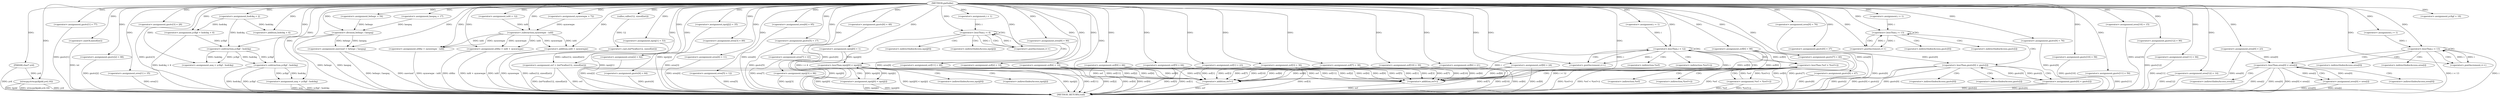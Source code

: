 digraph gwfuzbe {  
"6179659264693029819" [label = "(METHOD,gwfuzbe)" ]
"6179659264693030214" [label = "(METHOD_RETURN,void)" ]
"6179659264693029820" [label = "(PARAM,char* yrd)" ]
"6179659264693029825" [label = "(<operator>.assignment,ycllgf = 18)" ]
"6179659264693029829" [label = "(<operator>.assignment,iqutj[0] = 1)" ]
"6179659264693029834" [label = "(<operator>.assignment,gxotv[0] = 37)" ]
"6179659264693029842" [label = "(<operator>.assignment,lwhegv = 54)" ]
"6179659264693029845" [label = "(<operator>.assignment,gxotv[1] = 77)" ]
"6179659264693029851" [label = "(<operator>.assignment,laeqnq = 17)" ]
"6179659264693029854" [label = "(<operator>.assignment,ovf = (int*)calloc(12, sizeof(int)))" ]
"6179659264693029856" [label = "(<operator>.cast,(int*)calloc(12, sizeof(int)))" ]
"6179659264693029858" [label = "(calloc,calloc(12, sizeof(int)))" ]
"6179659264693029860" [label = "(<operator>.sizeOf,sizeof(int))" ]
"6179659264693029863" [label = "(strncpy,strncpy(kjxkl,yrd,16))" ]
"6179659264693029868" [label = "(<operator>.assignment,oymwwgw = 72)" ]
"6179659264693029871" [label = "(<operator>.assignment,gxotv[2] = 88)" ]
"6179659264693029877" [label = "(<operator>.assignment,hodckq = 2)" ]
"6179659264693029880" [label = "(<operator>.assignment,ovf[0] = 98)" ]
"6179659264693029885" [label = "(<operator>.assignment,eres[0] = 23)" ]
"6179659264693029890" [label = "(<operator>.assignment,eres[1] = 35)" ]
"6179659264693029896" [label = "(<operator>.assignment,gxotv[3] = 28)" ]
"6179659264693029902" [label = "(<operator>.assignment,iufd = 12)" ]
"6179659264693029905" [label = "(<operator>.assignment,ycllgf = hodckq + 6)" ]
"6179659264693029907" [label = "(<operator>.addition,hodckq + 6)" ]
"6179659264693029910" [label = "(<operator>.assignment,sneviunf = lwhegv / laeqnq)" ]
"6179659264693029912" [label = "(<operator>.division,lwhegv / laeqnq)" ]
"6179659264693029916" [label = "(<operator>.assignment,auq = ycllgf - hodckq)" ]
"6179659264693029918" [label = "(<operator>.subtraction,ycllgf - hodckq)" ]
"6179659264693029921" [label = "(<operator>.assignment,ovf[1] = 23)" ]
"6179659264693029926" [label = "(<operator>.assignment,xfdhz = oymwwgw - iufd)" ]
"6179659264693029928" [label = "(<operator>.subtraction,oymwwgw - iufd)" ]
"6179659264693029931" [label = "(<operator>.assignment,xfdhz = iufd + oymwwgw)" ]
"6179659264693029933" [label = "(<operator>.addition,iufd + oymwwgw)" ]
"6179659264693029936" [label = "(<operator>.assignment,iqutj[1] = 53)" ]
"6179659264693029941" [label = "(<operator>.assignment,eres[2] = 62)" ]
"6179659264693029946" [label = "(<operator>.assignment,auq = ycllgf - hodckq)" ]
"6179659264693029948" [label = "(<operator>.subtraction,ycllgf - hodckq)" ]
"6179659264693029951" [label = "(<operator>.assignment,gxotv[4] = 64)" ]
"6179659264693029956" [label = "(<operator>.assignment,iqutj[2] = 35)" ]
"6179659264693029961" [label = "(<operator>.assignment,ovf[2] = 14)" ]
"6179659264693029966" [label = "(<operator>.assignment,eres[3] = 89)" ]
"6179659264693029971" [label = "(<operator>.assignment,eres[4] = 11)" ]
"6179659264693029976" [label = "(<operator>.assignment,ovf[3] = 36)" ]
"6179659264693029981" [label = "(<operator>.assignment,eres[5] = 12)" ]
"6179659264693029986" [label = "(<operator>.assignment,eres[6] = 95)" ]
"6179659264693029991" [label = "(<operator>.assignment,ovf[4] = 14)" ]
"6179659264693029996" [label = "(<operator>.assignment,ovf[5] = 64)" ]
"6179659264693030001" [label = "(<operator>.assignment,gxotv[5] = 17)" ]
"6179659264693030006" [label = "(<operator>.assignment,eres[7] = 43)" ]
"6179659264693030011" [label = "(<operator>.assignment,iqutj[3] = 96)" ]
"6179659264693030018" [label = "(<operator>.assignment,i = 1)" ]
"6179659264693030021" [label = "(<operator>.lessThan,i < 4)" ]
"6179659264693030024" [label = "(<operator>.postIncrement,i++)" ]
"6179659264693030028" [label = "(<operator>.lessThan,iqutj[0] < iqutj[i])" ]
"6179659264693030036" [label = "(<operator>.assignment,iqutj[0] = iqutj[i])" ]
"6179659264693030043" [label = "(<operator>.assignment,gxotv[6] = 48)" ]
"6179659264693030048" [label = "(<operator>.assignment,eres[8] = 90)" ]
"6179659264693030053" [label = "(<operator>.assignment,ovf[6] = 21)" ]
"6179659264693030058" [label = "(<operator>.assignment,ovf[7] = 38)" ]
"6179659264693030063" [label = "(<operator>.assignment,gxotv[7] = 40)" ]
"6179659264693030068" [label = "(<operator>.assignment,gxotv[8] = 47)" ]
"6179659264693030073" [label = "(<operator>.assignment,ovf[8] = 24)" ]
"6179659264693030078" [label = "(<operator>.assignment,ovf[9] = 66)" ]
"6179659264693030083" [label = "(<operator>.assignment,ovf[10] = 30)" ]
"6179659264693030088" [label = "(<operator>.assignment,ovf[11] = 48)" ]
"6179659264693030095" [label = "(<operator>.assignment,i = 1)" ]
"6179659264693030098" [label = "(<operator>.lessThan,i < 12)" ]
"6179659264693030101" [label = "(<operator>.postIncrement,i++)" ]
"6179659264693030105" [label = "(<operator>.lessThan,*ovf < *(ovf+i))" ]
"6179659264693030109" [label = "(<operator>.addition,ovf+i)" ]
"6179659264693030113" [label = "(<operator>.assignment,*ovf = *(ovf+i))" ]
"6179659264693030117" [label = "(<operator>.addition,ovf+i)" ]
"6179659264693030120" [label = "(<operator>.assignment,eres[9] = 76)" ]
"6179659264693030125" [label = "(<operator>.assignment,gxotv[9] = 76)" ]
"6179659264693030130" [label = "(<operator>.assignment,gxotv[10] = 58)" ]
"6179659264693030135" [label = "(<operator>.assignment,gxotv[11] = 50)" ]
"6179659264693030140" [label = "(<operator>.assignment,eres[10] = 15)" ]
"6179659264693030145" [label = "(<operator>.assignment,gxotv[12] = 90)" ]
"6179659264693030152" [label = "(<operator>.assignment,i = 1)" ]
"6179659264693030155" [label = "(<operator>.lessThan,i < 13)" ]
"6179659264693030158" [label = "(<operator>.postIncrement,i++)" ]
"6179659264693030162" [label = "(<operator>.lessThan,gxotv[0] < gxotv[i])" ]
"6179659264693030170" [label = "(<operator>.assignment,gxotv[0] = gxotv[i])" ]
"6179659264693030177" [label = "(<operator>.assignment,eres[11] = 94)" ]
"6179659264693030182" [label = "(<operator>.assignment,eres[12] = 14)" ]
"6179659264693030189" [label = "(<operator>.assignment,i = 1)" ]
"6179659264693030192" [label = "(<operator>.lessThan,i < 13)" ]
"6179659264693030195" [label = "(<operator>.postIncrement,i++)" ]
"6179659264693030199" [label = "(<operator>.lessThan,eres[0] < eres[i])" ]
"6179659264693030207" [label = "(<operator>.assignment,eres[0] = eres[i])" ]
"6179659264693030029" [label = "(<operator>.indirectIndexAccess,iqutj[0])" ]
"6179659264693030032" [label = "(<operator>.indirectIndexAccess,iqutj[i])" ]
"6179659264693030037" [label = "(<operator>.indirectIndexAccess,iqutj[0])" ]
"6179659264693030040" [label = "(<operator>.indirectIndexAccess,iqutj[i])" ]
"6179659264693030106" [label = "(<operator>.indirection,*ovf)" ]
"6179659264693030108" [label = "(<operator>.indirection,*(ovf+i))" ]
"6179659264693030114" [label = "(<operator>.indirection,*ovf)" ]
"6179659264693030116" [label = "(<operator>.indirection,*(ovf+i))" ]
"6179659264693030163" [label = "(<operator>.indirectIndexAccess,gxotv[0])" ]
"6179659264693030166" [label = "(<operator>.indirectIndexAccess,gxotv[i])" ]
"6179659264693030171" [label = "(<operator>.indirectIndexAccess,gxotv[0])" ]
"6179659264693030174" [label = "(<operator>.indirectIndexAccess,gxotv[i])" ]
"6179659264693030200" [label = "(<operator>.indirectIndexAccess,eres[0])" ]
"6179659264693030203" [label = "(<operator>.indirectIndexAccess,eres[i])" ]
"6179659264693030208" [label = "(<operator>.indirectIndexAccess,eres[0])" ]
"6179659264693030211" [label = "(<operator>.indirectIndexAccess,eres[i])" ]
  "6179659264693029946" -> "6179659264693030214"  [ label = "DDG: ycllgf - hodckq"] 
  "6179659264693029926" -> "6179659264693030214"  [ label = "DDG: oymwwgw - iufd"] 
  "6179659264693029996" -> "6179659264693030214"  [ label = "DDG: ovf[5]"] 
  "6179659264693029951" -> "6179659264693030214"  [ label = "DDG: gxotv[4]"] 
  "6179659264693030105" -> "6179659264693030214"  [ label = "DDG: *(ovf+i)"] 
  "6179659264693030036" -> "6179659264693030214"  [ label = "DDG: iqutj[0]"] 
  "6179659264693029890" -> "6179659264693030214"  [ label = "DDG: eres[1]"] 
  "6179659264693030162" -> "6179659264693030214"  [ label = "DDG: gxotv[i]"] 
  "6179659264693030145" -> "6179659264693030214"  [ label = "DDG: gxotv[12]"] 
  "6179659264693029845" -> "6179659264693030214"  [ label = "DDG: gxotv[1]"] 
  "6179659264693029948" -> "6179659264693030214"  [ label = "DDG: ycllgf"] 
  "6179659264693029971" -> "6179659264693030214"  [ label = "DDG: eres[4]"] 
  "6179659264693030105" -> "6179659264693030214"  [ label = "DDG: *ovf < *(ovf+i)"] 
  "6179659264693029966" -> "6179659264693030214"  [ label = "DDG: eres[3]"] 
  "6179659264693029933" -> "6179659264693030214"  [ label = "DDG: oymwwgw"] 
  "6179659264693030117" -> "6179659264693030214"  [ label = "DDG: ovf"] 
  "6179659264693030207" -> "6179659264693030214"  [ label = "DDG: eres[i]"] 
  "6179659264693030063" -> "6179659264693030214"  [ label = "DDG: gxotv[7]"] 
  "6179659264693030192" -> "6179659264693030214"  [ label = "DDG: i < 13"] 
  "6179659264693030182" -> "6179659264693030214"  [ label = "DDG: eres[12]"] 
  "6179659264693029910" -> "6179659264693030214"  [ label = "DDG: lwhegv / laeqnq"] 
  "6179659264693029854" -> "6179659264693030214"  [ label = "DDG: (int*)calloc(12, sizeof(int))"] 
  "6179659264693029863" -> "6179659264693030214"  [ label = "DDG: yrd"] 
  "6179659264693029856" -> "6179659264693030214"  [ label = "DDG: calloc(12, sizeof(int))"] 
  "6179659264693030001" -> "6179659264693030214"  [ label = "DDG: gxotv[5]"] 
  "6179659264693030170" -> "6179659264693030214"  [ label = "DDG: gxotv[i]"] 
  "6179659264693029941" -> "6179659264693030214"  [ label = "DDG: eres[2]"] 
  "6179659264693029863" -> "6179659264693030214"  [ label = "DDG: kjxkl"] 
  "6179659264693029912" -> "6179659264693030214"  [ label = "DDG: laeqnq"] 
  "6179659264693029829" -> "6179659264693030214"  [ label = "DDG: iqutj[0]"] 
  "6179659264693030177" -> "6179659264693030214"  [ label = "DDG: eres[11]"] 
  "6179659264693029976" -> "6179659264693030214"  [ label = "DDG: ovf[3]"] 
  "6179659264693029933" -> "6179659264693030214"  [ label = "DDG: iufd"] 
  "6179659264693030006" -> "6179659264693030214"  [ label = "DDG: eres[7]"] 
  "6179659264693030207" -> "6179659264693030214"  [ label = "DDG: eres[0]"] 
  "6179659264693030028" -> "6179659264693030214"  [ label = "DDG: iqutj[0] < iqutj[i]"] 
  "6179659264693030162" -> "6179659264693030214"  [ label = "DDG: gxotv[0] < gxotv[i]"] 
  "6179659264693029854" -> "6179659264693030214"  [ label = "DDG: ovf"] 
  "6179659264693029820" -> "6179659264693030214"  [ label = "DDG: yrd"] 
  "6179659264693030028" -> "6179659264693030214"  [ label = "DDG: iqutj[i]"] 
  "6179659264693030140" -> "6179659264693030214"  [ label = "DDG: eres[10]"] 
  "6179659264693030058" -> "6179659264693030214"  [ label = "DDG: ovf[7]"] 
  "6179659264693030135" -> "6179659264693030214"  [ label = "DDG: gxotv[11]"] 
  "6179659264693029896" -> "6179659264693030214"  [ label = "DDG: gxotv[3]"] 
  "6179659264693030199" -> "6179659264693030214"  [ label = "DDG: eres[i]"] 
  "6179659264693030113" -> "6179659264693030214"  [ label = "DDG: *(ovf+i)"] 
  "6179659264693030011" -> "6179659264693030214"  [ label = "DDG: iqutj[3]"] 
  "6179659264693029931" -> "6179659264693030214"  [ label = "DDG: xfdhz"] 
  "6179659264693030036" -> "6179659264693030214"  [ label = "DDG: iqutj[i]"] 
  "6179659264693030199" -> "6179659264693030214"  [ label = "DDG: eres[0]"] 
  "6179659264693029871" -> "6179659264693030214"  [ label = "DDG: gxotv[2]"] 
  "6179659264693030083" -> "6179659264693030214"  [ label = "DDG: ovf[10]"] 
  "6179659264693029860" -> "6179659264693030214"  [ label = "DDG: int"] 
  "6179659264693029956" -> "6179659264693030214"  [ label = "DDG: iqutj[2]"] 
  "6179659264693029961" -> "6179659264693030214"  [ label = "DDG: ovf[2]"] 
  "6179659264693030125" -> "6179659264693030214"  [ label = "DDG: gxotv[9]"] 
  "6179659264693030053" -> "6179659264693030214"  [ label = "DDG: ovf[6]"] 
  "6179659264693030073" -> "6179659264693030214"  [ label = "DDG: ovf[8]"] 
  "6179659264693029991" -> "6179659264693030214"  [ label = "DDG: ovf[4]"] 
  "6179659264693030199" -> "6179659264693030214"  [ label = "DDG: eres[0] < eres[i]"] 
  "6179659264693029936" -> "6179659264693030214"  [ label = "DDG: iqutj[1]"] 
  "6179659264693030028" -> "6179659264693030214"  [ label = "DDG: iqutj[0]"] 
  "6179659264693030048" -> "6179659264693030214"  [ label = "DDG: eres[8]"] 
  "6179659264693029885" -> "6179659264693030214"  [ label = "DDG: eres[0]"] 
  "6179659264693030109" -> "6179659264693030214"  [ label = "DDG: ovf"] 
  "6179659264693029834" -> "6179659264693030214"  [ label = "DDG: gxotv[0]"] 
  "6179659264693029981" -> "6179659264693030214"  [ label = "DDG: eres[5]"] 
  "6179659264693030170" -> "6179659264693030214"  [ label = "DDG: gxotv[0]"] 
  "6179659264693030162" -> "6179659264693030214"  [ label = "DDG: gxotv[0]"] 
  "6179659264693030113" -> "6179659264693030214"  [ label = "DDG: *ovf"] 
  "6179659264693030078" -> "6179659264693030214"  [ label = "DDG: ovf[9]"] 
  "6179659264693030120" -> "6179659264693030214"  [ label = "DDG: eres[9]"] 
  "6179659264693029863" -> "6179659264693030214"  [ label = "DDG: strncpy(kjxkl,yrd,16)"] 
  "6179659264693030021" -> "6179659264693030214"  [ label = "DDG: i < 4"] 
  "6179659264693029905" -> "6179659264693030214"  [ label = "DDG: hodckq + 6"] 
  "6179659264693030068" -> "6179659264693030214"  [ label = "DDG: gxotv[8]"] 
  "6179659264693029880" -> "6179659264693030214"  [ label = "DDG: ovf[0]"] 
  "6179659264693030130" -> "6179659264693030214"  [ label = "DDG: gxotv[10]"] 
  "6179659264693029912" -> "6179659264693030214"  [ label = "DDG: lwhegv"] 
  "6179659264693029921" -> "6179659264693030214"  [ label = "DDG: ovf[1]"] 
  "6179659264693030192" -> "6179659264693030214"  [ label = "DDG: i"] 
  "6179659264693030105" -> "6179659264693030214"  [ label = "DDG: *ovf"] 
  "6179659264693029931" -> "6179659264693030214"  [ label = "DDG: iufd + oymwwgw"] 
  "6179659264693030043" -> "6179659264693030214"  [ label = "DDG: gxotv[6]"] 
  "6179659264693029910" -> "6179659264693030214"  [ label = "DDG: sneviunf"] 
  "6179659264693030088" -> "6179659264693030214"  [ label = "DDG: ovf[11]"] 
  "6179659264693029946" -> "6179659264693030214"  [ label = "DDG: auq"] 
  "6179659264693029986" -> "6179659264693030214"  [ label = "DDG: eres[6]"] 
  "6179659264693030098" -> "6179659264693030214"  [ label = "DDG: i < 12"] 
  "6179659264693029948" -> "6179659264693030214"  [ label = "DDG: hodckq"] 
  "6179659264693029819" -> "6179659264693029820"  [ label = "DDG: "] 
  "6179659264693029819" -> "6179659264693029825"  [ label = "DDG: "] 
  "6179659264693029819" -> "6179659264693029829"  [ label = "DDG: "] 
  "6179659264693029819" -> "6179659264693029834"  [ label = "DDG: "] 
  "6179659264693029819" -> "6179659264693029842"  [ label = "DDG: "] 
  "6179659264693029819" -> "6179659264693029845"  [ label = "DDG: "] 
  "6179659264693029819" -> "6179659264693029851"  [ label = "DDG: "] 
  "6179659264693029856" -> "6179659264693029854"  [ label = "DDG: calloc(12, sizeof(int))"] 
  "6179659264693029819" -> "6179659264693029854"  [ label = "DDG: "] 
  "6179659264693029858" -> "6179659264693029856"  [ label = "DDG: 12"] 
  "6179659264693029819" -> "6179659264693029858"  [ label = "DDG: "] 
  "6179659264693029819" -> "6179659264693029860"  [ label = "DDG: "] 
  "6179659264693029819" -> "6179659264693029863"  [ label = "DDG: "] 
  "6179659264693029820" -> "6179659264693029863"  [ label = "DDG: yrd"] 
  "6179659264693029819" -> "6179659264693029868"  [ label = "DDG: "] 
  "6179659264693029819" -> "6179659264693029871"  [ label = "DDG: "] 
  "6179659264693029819" -> "6179659264693029877"  [ label = "DDG: "] 
  "6179659264693029819" -> "6179659264693029880"  [ label = "DDG: "] 
  "6179659264693029819" -> "6179659264693029885"  [ label = "DDG: "] 
  "6179659264693029819" -> "6179659264693029890"  [ label = "DDG: "] 
  "6179659264693029819" -> "6179659264693029896"  [ label = "DDG: "] 
  "6179659264693029819" -> "6179659264693029902"  [ label = "DDG: "] 
  "6179659264693029877" -> "6179659264693029905"  [ label = "DDG: hodckq"] 
  "6179659264693029819" -> "6179659264693029905"  [ label = "DDG: "] 
  "6179659264693029877" -> "6179659264693029907"  [ label = "DDG: hodckq"] 
  "6179659264693029819" -> "6179659264693029907"  [ label = "DDG: "] 
  "6179659264693029912" -> "6179659264693029910"  [ label = "DDG: lwhegv"] 
  "6179659264693029912" -> "6179659264693029910"  [ label = "DDG: laeqnq"] 
  "6179659264693029819" -> "6179659264693029910"  [ label = "DDG: "] 
  "6179659264693029842" -> "6179659264693029912"  [ label = "DDG: lwhegv"] 
  "6179659264693029819" -> "6179659264693029912"  [ label = "DDG: "] 
  "6179659264693029851" -> "6179659264693029912"  [ label = "DDG: laeqnq"] 
  "6179659264693029918" -> "6179659264693029916"  [ label = "DDG: ycllgf"] 
  "6179659264693029918" -> "6179659264693029916"  [ label = "DDG: hodckq"] 
  "6179659264693029819" -> "6179659264693029916"  [ label = "DDG: "] 
  "6179659264693029905" -> "6179659264693029918"  [ label = "DDG: ycllgf"] 
  "6179659264693029819" -> "6179659264693029918"  [ label = "DDG: "] 
  "6179659264693029877" -> "6179659264693029918"  [ label = "DDG: hodckq"] 
  "6179659264693029819" -> "6179659264693029921"  [ label = "DDG: "] 
  "6179659264693029928" -> "6179659264693029926"  [ label = "DDG: oymwwgw"] 
  "6179659264693029928" -> "6179659264693029926"  [ label = "DDG: iufd"] 
  "6179659264693029819" -> "6179659264693029926"  [ label = "DDG: "] 
  "6179659264693029868" -> "6179659264693029928"  [ label = "DDG: oymwwgw"] 
  "6179659264693029819" -> "6179659264693029928"  [ label = "DDG: "] 
  "6179659264693029902" -> "6179659264693029928"  [ label = "DDG: iufd"] 
  "6179659264693029928" -> "6179659264693029931"  [ label = "DDG: iufd"] 
  "6179659264693029819" -> "6179659264693029931"  [ label = "DDG: "] 
  "6179659264693029928" -> "6179659264693029931"  [ label = "DDG: oymwwgw"] 
  "6179659264693029928" -> "6179659264693029933"  [ label = "DDG: iufd"] 
  "6179659264693029819" -> "6179659264693029933"  [ label = "DDG: "] 
  "6179659264693029928" -> "6179659264693029933"  [ label = "DDG: oymwwgw"] 
  "6179659264693029819" -> "6179659264693029936"  [ label = "DDG: "] 
  "6179659264693029819" -> "6179659264693029941"  [ label = "DDG: "] 
  "6179659264693029948" -> "6179659264693029946"  [ label = "DDG: ycllgf"] 
  "6179659264693029948" -> "6179659264693029946"  [ label = "DDG: hodckq"] 
  "6179659264693029819" -> "6179659264693029946"  [ label = "DDG: "] 
  "6179659264693029918" -> "6179659264693029948"  [ label = "DDG: ycllgf"] 
  "6179659264693029819" -> "6179659264693029948"  [ label = "DDG: "] 
  "6179659264693029918" -> "6179659264693029948"  [ label = "DDG: hodckq"] 
  "6179659264693029819" -> "6179659264693029951"  [ label = "DDG: "] 
  "6179659264693029819" -> "6179659264693029956"  [ label = "DDG: "] 
  "6179659264693029819" -> "6179659264693029961"  [ label = "DDG: "] 
  "6179659264693029819" -> "6179659264693029966"  [ label = "DDG: "] 
  "6179659264693029819" -> "6179659264693029971"  [ label = "DDG: "] 
  "6179659264693029819" -> "6179659264693029976"  [ label = "DDG: "] 
  "6179659264693029819" -> "6179659264693029981"  [ label = "DDG: "] 
  "6179659264693029819" -> "6179659264693029986"  [ label = "DDG: "] 
  "6179659264693029819" -> "6179659264693029991"  [ label = "DDG: "] 
  "6179659264693029819" -> "6179659264693029996"  [ label = "DDG: "] 
  "6179659264693029819" -> "6179659264693030001"  [ label = "DDG: "] 
  "6179659264693029819" -> "6179659264693030006"  [ label = "DDG: "] 
  "6179659264693029819" -> "6179659264693030011"  [ label = "DDG: "] 
  "6179659264693029819" -> "6179659264693030018"  [ label = "DDG: "] 
  "6179659264693030018" -> "6179659264693030021"  [ label = "DDG: i"] 
  "6179659264693030024" -> "6179659264693030021"  [ label = "DDG: i"] 
  "6179659264693029819" -> "6179659264693030021"  [ label = "DDG: "] 
  "6179659264693030021" -> "6179659264693030024"  [ label = "DDG: i"] 
  "6179659264693029819" -> "6179659264693030024"  [ label = "DDG: "] 
  "6179659264693030036" -> "6179659264693030028"  [ label = "DDG: iqutj[0]"] 
  "6179659264693029829" -> "6179659264693030028"  [ label = "DDG: iqutj[0]"] 
  "6179659264693030028" -> "6179659264693030036"  [ label = "DDG: iqutj[i]"] 
  "6179659264693029819" -> "6179659264693030043"  [ label = "DDG: "] 
  "6179659264693029819" -> "6179659264693030048"  [ label = "DDG: "] 
  "6179659264693029819" -> "6179659264693030053"  [ label = "DDG: "] 
  "6179659264693029819" -> "6179659264693030058"  [ label = "DDG: "] 
  "6179659264693029819" -> "6179659264693030063"  [ label = "DDG: "] 
  "6179659264693029819" -> "6179659264693030068"  [ label = "DDG: "] 
  "6179659264693029819" -> "6179659264693030073"  [ label = "DDG: "] 
  "6179659264693029819" -> "6179659264693030078"  [ label = "DDG: "] 
  "6179659264693029819" -> "6179659264693030083"  [ label = "DDG: "] 
  "6179659264693029819" -> "6179659264693030088"  [ label = "DDG: "] 
  "6179659264693029819" -> "6179659264693030095"  [ label = "DDG: "] 
  "6179659264693030095" -> "6179659264693030098"  [ label = "DDG: i"] 
  "6179659264693030101" -> "6179659264693030098"  [ label = "DDG: i"] 
  "6179659264693029819" -> "6179659264693030098"  [ label = "DDG: "] 
  "6179659264693029819" -> "6179659264693030101"  [ label = "DDG: "] 
  "6179659264693030098" -> "6179659264693030101"  [ label = "DDG: i"] 
  "6179659264693030113" -> "6179659264693030105"  [ label = "DDG: *ovf"] 
  "6179659264693029880" -> "6179659264693030105"  [ label = "DDG: ovf[0]"] 
  "6179659264693029996" -> "6179659264693030109"  [ label = "DDG: ovf[5]"] 
  "6179659264693029976" -> "6179659264693030109"  [ label = "DDG: ovf[3]"] 
  "6179659264693029854" -> "6179659264693030109"  [ label = "DDG: ovf"] 
  "6179659264693030058" -> "6179659264693030109"  [ label = "DDG: ovf[7]"] 
  "6179659264693030083" -> "6179659264693030109"  [ label = "DDG: ovf[10]"] 
  "6179659264693029991" -> "6179659264693030109"  [ label = "DDG: ovf[4]"] 
  "6179659264693030078" -> "6179659264693030109"  [ label = "DDG: ovf[9]"] 
  "6179659264693030088" -> "6179659264693030109"  [ label = "DDG: ovf[11]"] 
  "6179659264693029961" -> "6179659264693030109"  [ label = "DDG: ovf[2]"] 
  "6179659264693030053" -> "6179659264693030109"  [ label = "DDG: ovf[6]"] 
  "6179659264693030073" -> "6179659264693030109"  [ label = "DDG: ovf[8]"] 
  "6179659264693029921" -> "6179659264693030109"  [ label = "DDG: ovf[1]"] 
  "6179659264693029880" -> "6179659264693030109"  [ label = "DDG: ovf[0]"] 
  "6179659264693029819" -> "6179659264693030109"  [ label = "DDG: "] 
  "6179659264693030098" -> "6179659264693030109"  [ label = "DDG: i"] 
  "6179659264693030105" -> "6179659264693030113"  [ label = "DDG: *(ovf+i)"] 
  "6179659264693029996" -> "6179659264693030117"  [ label = "DDG: ovf[5]"] 
  "6179659264693029976" -> "6179659264693030117"  [ label = "DDG: ovf[3]"] 
  "6179659264693030058" -> "6179659264693030117"  [ label = "DDG: ovf[7]"] 
  "6179659264693030083" -> "6179659264693030117"  [ label = "DDG: ovf[10]"] 
  "6179659264693029991" -> "6179659264693030117"  [ label = "DDG: ovf[4]"] 
  "6179659264693030078" -> "6179659264693030117"  [ label = "DDG: ovf[9]"] 
  "6179659264693030088" -> "6179659264693030117"  [ label = "DDG: ovf[11]"] 
  "6179659264693029961" -> "6179659264693030117"  [ label = "DDG: ovf[2]"] 
  "6179659264693030053" -> "6179659264693030117"  [ label = "DDG: ovf[6]"] 
  "6179659264693030073" -> "6179659264693030117"  [ label = "DDG: ovf[8]"] 
  "6179659264693029921" -> "6179659264693030117"  [ label = "DDG: ovf[1]"] 
  "6179659264693029880" -> "6179659264693030117"  [ label = "DDG: ovf[0]"] 
  "6179659264693029819" -> "6179659264693030117"  [ label = "DDG: "] 
  "6179659264693029854" -> "6179659264693030117"  [ label = "DDG: ovf"] 
  "6179659264693030098" -> "6179659264693030117"  [ label = "DDG: i"] 
  "6179659264693029819" -> "6179659264693030120"  [ label = "DDG: "] 
  "6179659264693029819" -> "6179659264693030125"  [ label = "DDG: "] 
  "6179659264693029819" -> "6179659264693030130"  [ label = "DDG: "] 
  "6179659264693029819" -> "6179659264693030135"  [ label = "DDG: "] 
  "6179659264693029819" -> "6179659264693030140"  [ label = "DDG: "] 
  "6179659264693029819" -> "6179659264693030145"  [ label = "DDG: "] 
  "6179659264693029819" -> "6179659264693030152"  [ label = "DDG: "] 
  "6179659264693030158" -> "6179659264693030155"  [ label = "DDG: i"] 
  "6179659264693030152" -> "6179659264693030155"  [ label = "DDG: i"] 
  "6179659264693029819" -> "6179659264693030155"  [ label = "DDG: "] 
  "6179659264693030155" -> "6179659264693030158"  [ label = "DDG: i"] 
  "6179659264693029819" -> "6179659264693030158"  [ label = "DDG: "] 
  "6179659264693029834" -> "6179659264693030162"  [ label = "DDG: gxotv[0]"] 
  "6179659264693030170" -> "6179659264693030162"  [ label = "DDG: gxotv[0]"] 
  "6179659264693030162" -> "6179659264693030170"  [ label = "DDG: gxotv[i]"] 
  "6179659264693029819" -> "6179659264693030177"  [ label = "DDG: "] 
  "6179659264693029819" -> "6179659264693030182"  [ label = "DDG: "] 
  "6179659264693029819" -> "6179659264693030189"  [ label = "DDG: "] 
  "6179659264693030195" -> "6179659264693030192"  [ label = "DDG: i"] 
  "6179659264693030189" -> "6179659264693030192"  [ label = "DDG: i"] 
  "6179659264693029819" -> "6179659264693030192"  [ label = "DDG: "] 
  "6179659264693030192" -> "6179659264693030195"  [ label = "DDG: i"] 
  "6179659264693029819" -> "6179659264693030195"  [ label = "DDG: "] 
  "6179659264693030207" -> "6179659264693030199"  [ label = "DDG: eres[0]"] 
  "6179659264693029885" -> "6179659264693030199"  [ label = "DDG: eres[0]"] 
  "6179659264693030199" -> "6179659264693030207"  [ label = "DDG: eres[i]"] 
  "6179659264693030021" -> "6179659264693030021"  [ label = "CDG: "] 
  "6179659264693030021" -> "6179659264693030029"  [ label = "CDG: "] 
  "6179659264693030021" -> "6179659264693030024"  [ label = "CDG: "] 
  "6179659264693030021" -> "6179659264693030032"  [ label = "CDG: "] 
  "6179659264693030021" -> "6179659264693030028"  [ label = "CDG: "] 
  "6179659264693030028" -> "6179659264693030037"  [ label = "CDG: "] 
  "6179659264693030028" -> "6179659264693030040"  [ label = "CDG: "] 
  "6179659264693030028" -> "6179659264693030036"  [ label = "CDG: "] 
  "6179659264693030098" -> "6179659264693030101"  [ label = "CDG: "] 
  "6179659264693030098" -> "6179659264693030098"  [ label = "CDG: "] 
  "6179659264693030098" -> "6179659264693030109"  [ label = "CDG: "] 
  "6179659264693030098" -> "6179659264693030105"  [ label = "CDG: "] 
  "6179659264693030098" -> "6179659264693030106"  [ label = "CDG: "] 
  "6179659264693030098" -> "6179659264693030108"  [ label = "CDG: "] 
  "6179659264693030105" -> "6179659264693030117"  [ label = "CDG: "] 
  "6179659264693030105" -> "6179659264693030113"  [ label = "CDG: "] 
  "6179659264693030105" -> "6179659264693030114"  [ label = "CDG: "] 
  "6179659264693030105" -> "6179659264693030116"  [ label = "CDG: "] 
  "6179659264693030155" -> "6179659264693030158"  [ label = "CDG: "] 
  "6179659264693030155" -> "6179659264693030155"  [ label = "CDG: "] 
  "6179659264693030155" -> "6179659264693030166"  [ label = "CDG: "] 
  "6179659264693030155" -> "6179659264693030162"  [ label = "CDG: "] 
  "6179659264693030155" -> "6179659264693030163"  [ label = "CDG: "] 
  "6179659264693030162" -> "6179659264693030174"  [ label = "CDG: "] 
  "6179659264693030162" -> "6179659264693030170"  [ label = "CDG: "] 
  "6179659264693030162" -> "6179659264693030171"  [ label = "CDG: "] 
  "6179659264693030192" -> "6179659264693030199"  [ label = "CDG: "] 
  "6179659264693030192" -> "6179659264693030192"  [ label = "CDG: "] 
  "6179659264693030192" -> "6179659264693030195"  [ label = "CDG: "] 
  "6179659264693030192" -> "6179659264693030200"  [ label = "CDG: "] 
  "6179659264693030192" -> "6179659264693030203"  [ label = "CDG: "] 
  "6179659264693030199" -> "6179659264693030208"  [ label = "CDG: "] 
  "6179659264693030199" -> "6179659264693030211"  [ label = "CDG: "] 
  "6179659264693030199" -> "6179659264693030207"  [ label = "CDG: "] 
}
